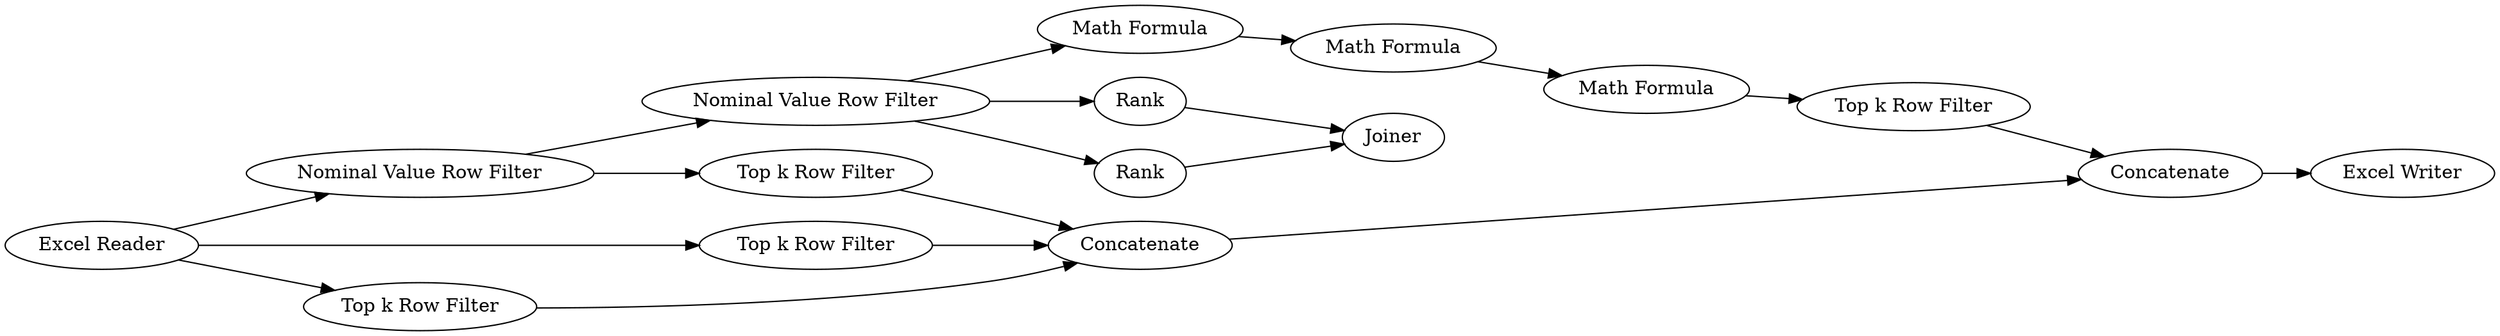 digraph {
	14 -> 16
	4 -> 5
	13 -> 14
	3 -> 15
	6 -> 19
	4 -> 6
	12 -> 13
	1 -> 4
	6 -> 11
	5 -> 15
	11 -> 12
	1 -> 2
	2 -> 15
	15 -> 16
	18 -> 20
	6 -> 18
	19 -> 20
	16 -> 17
	1 -> 3
	5 [label="Top k Row Filter"]
	16 [label=Concatenate]
	14 [label="Top k Row Filter"]
	13 [label="Math Formula"]
	20 [label=Joiner]
	1 [label="Excel Reader"]
	11 [label="Math Formula"]
	4 [label="Nominal Value Row Filter"]
	18 [label=Rank]
	6 [label="Nominal Value Row Filter"]
	15 [label=Concatenate]
	12 [label="Math Formula"]
	17 [label="Excel Writer"]
	3 [label="Top k Row Filter"]
	2 [label="Top k Row Filter"]
	19 [label=Rank]
	rankdir=LR
}
